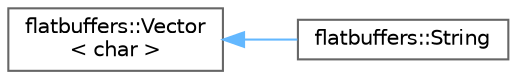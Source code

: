 digraph "Graphical Class Hierarchy"
{
 // LATEX_PDF_SIZE
  bgcolor="transparent";
  edge [fontname=Helvetica,fontsize=10,labelfontname=Helvetica,labelfontsize=10];
  node [fontname=Helvetica,fontsize=10,shape=box,height=0.2,width=0.4];
  rankdir="LR";
  Node0 [id="Node000000",label="flatbuffers::Vector\l\< char \>",height=0.2,width=0.4,color="grey40", fillcolor="white", style="filled",URL="$classflatbuffers_1_1Vector.html",tooltip=" "];
  Node0 -> Node1 [id="edge134_Node000000_Node000001",dir="back",color="steelblue1",style="solid",tooltip=" "];
  Node1 [id="Node000001",label="flatbuffers::String",height=0.2,width=0.4,color="grey40", fillcolor="white", style="filled",URL="$structflatbuffers_1_1String.html",tooltip=" "];
}
